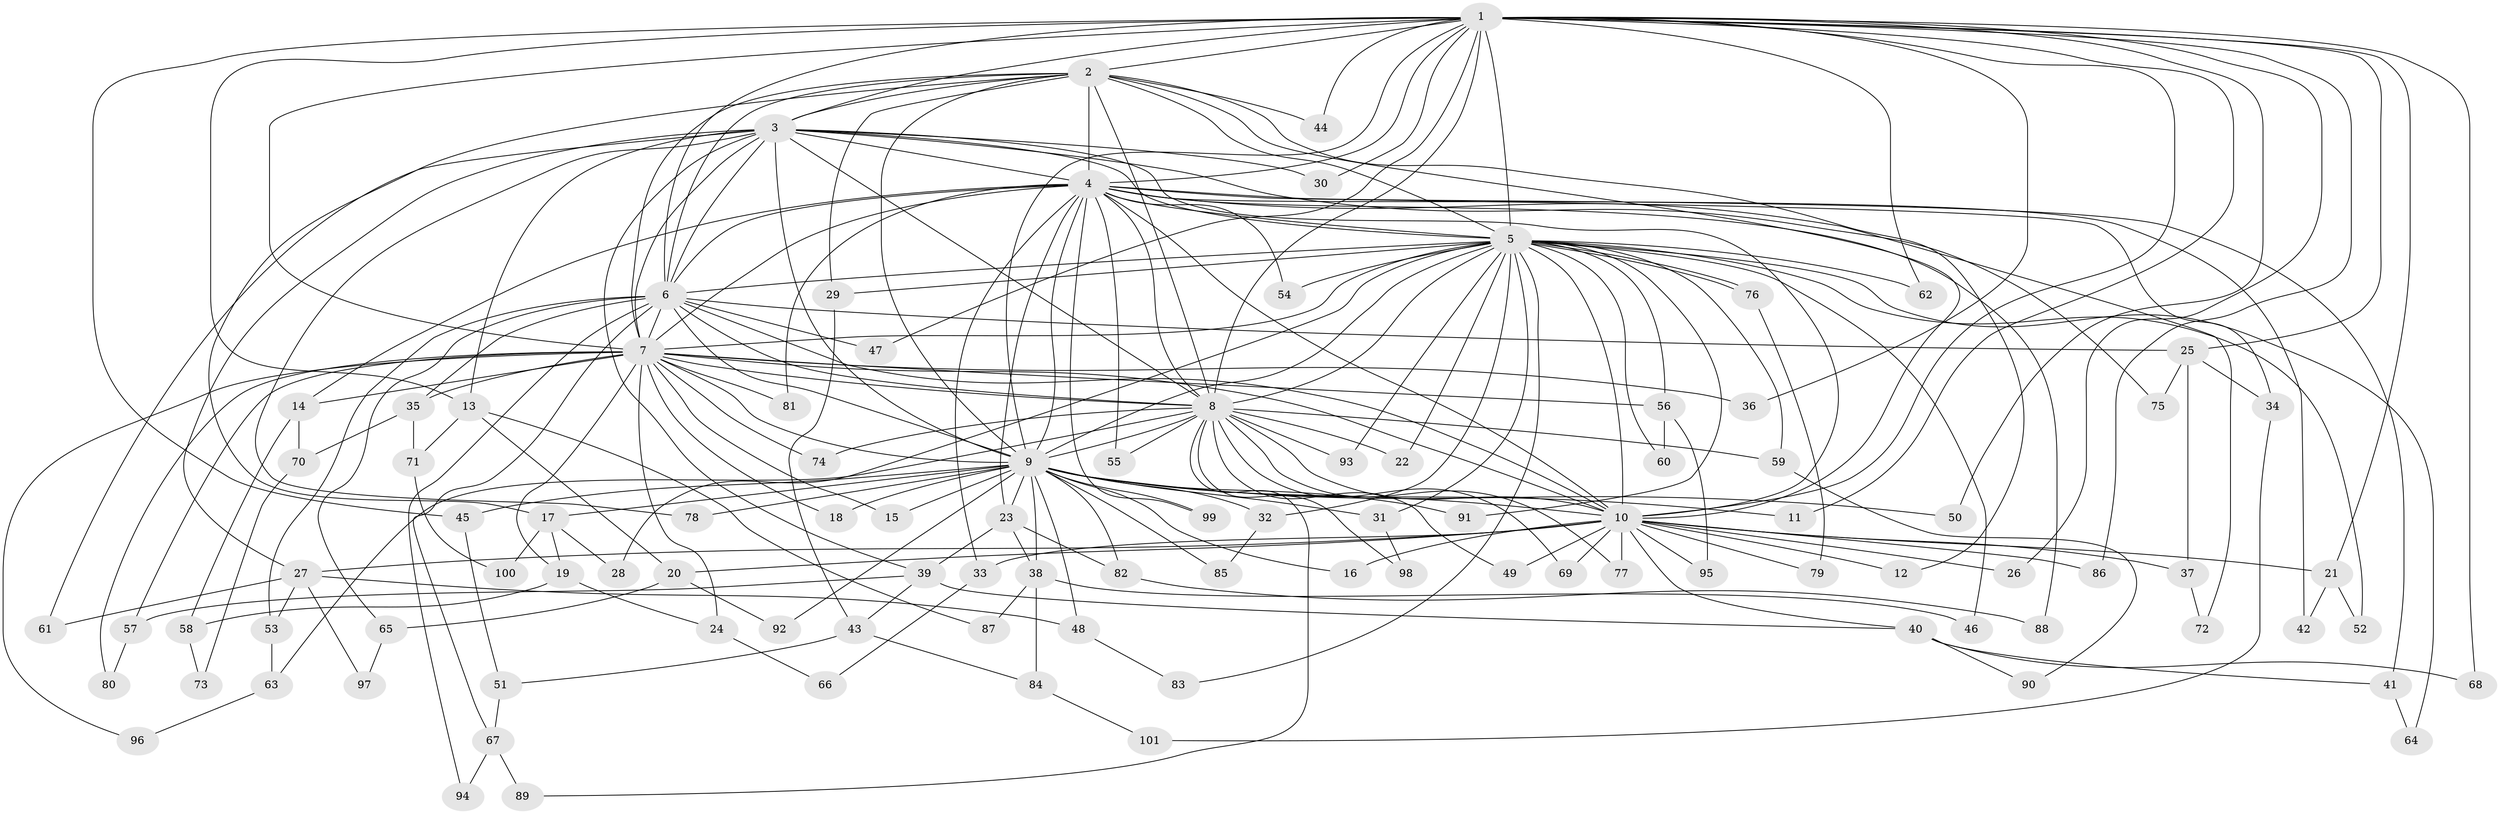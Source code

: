 // coarse degree distribution, {22: 0.0273972602739726, 12: 0.0136986301369863, 15: 0.0273972602739726, 18: 0.0136986301369863, 25: 0.0136986301369863, 19: 0.0136986301369863, 26: 0.0136986301369863, 24: 0.0136986301369863, 2: 0.4931506849315068, 6: 0.0410958904109589, 5: 0.1095890410958904, 3: 0.1643835616438356, 4: 0.0547945205479452}
// Generated by graph-tools (version 1.1) at 2025/41/03/06/25 10:41:39]
// undirected, 101 vertices, 227 edges
graph export_dot {
graph [start="1"]
  node [color=gray90,style=filled];
  1;
  2;
  3;
  4;
  5;
  6;
  7;
  8;
  9;
  10;
  11;
  12;
  13;
  14;
  15;
  16;
  17;
  18;
  19;
  20;
  21;
  22;
  23;
  24;
  25;
  26;
  27;
  28;
  29;
  30;
  31;
  32;
  33;
  34;
  35;
  36;
  37;
  38;
  39;
  40;
  41;
  42;
  43;
  44;
  45;
  46;
  47;
  48;
  49;
  50;
  51;
  52;
  53;
  54;
  55;
  56;
  57;
  58;
  59;
  60;
  61;
  62;
  63;
  64;
  65;
  66;
  67;
  68;
  69;
  70;
  71;
  72;
  73;
  74;
  75;
  76;
  77;
  78;
  79;
  80;
  81;
  82;
  83;
  84;
  85;
  86;
  87;
  88;
  89;
  90;
  91;
  92;
  93;
  94;
  95;
  96;
  97;
  98;
  99;
  100;
  101;
  1 -- 2;
  1 -- 3;
  1 -- 4;
  1 -- 5;
  1 -- 6;
  1 -- 7;
  1 -- 8;
  1 -- 9;
  1 -- 10;
  1 -- 11;
  1 -- 13;
  1 -- 21;
  1 -- 25;
  1 -- 26;
  1 -- 30;
  1 -- 36;
  1 -- 44;
  1 -- 45;
  1 -- 47;
  1 -- 50;
  1 -- 62;
  1 -- 68;
  1 -- 86;
  2 -- 3;
  2 -- 4;
  2 -- 5;
  2 -- 6;
  2 -- 7;
  2 -- 8;
  2 -- 9;
  2 -- 10;
  2 -- 12;
  2 -- 17;
  2 -- 29;
  2 -- 44;
  3 -- 4;
  3 -- 5;
  3 -- 6;
  3 -- 7;
  3 -- 8;
  3 -- 9;
  3 -- 10;
  3 -- 13;
  3 -- 27;
  3 -- 30;
  3 -- 39;
  3 -- 61;
  3 -- 75;
  3 -- 78;
  4 -- 5;
  4 -- 6;
  4 -- 7;
  4 -- 8;
  4 -- 9;
  4 -- 10;
  4 -- 14;
  4 -- 23;
  4 -- 33;
  4 -- 34;
  4 -- 41;
  4 -- 42;
  4 -- 54;
  4 -- 55;
  4 -- 72;
  4 -- 81;
  4 -- 88;
  4 -- 99;
  5 -- 6;
  5 -- 7;
  5 -- 8;
  5 -- 9;
  5 -- 10;
  5 -- 22;
  5 -- 28;
  5 -- 29;
  5 -- 31;
  5 -- 32;
  5 -- 46;
  5 -- 52;
  5 -- 54;
  5 -- 56;
  5 -- 59;
  5 -- 60;
  5 -- 62;
  5 -- 64;
  5 -- 76;
  5 -- 76;
  5 -- 83;
  5 -- 91;
  5 -- 93;
  6 -- 7;
  6 -- 8;
  6 -- 9;
  6 -- 10;
  6 -- 25;
  6 -- 35;
  6 -- 47;
  6 -- 53;
  6 -- 65;
  6 -- 67;
  6 -- 94;
  7 -- 8;
  7 -- 9;
  7 -- 10;
  7 -- 14;
  7 -- 15;
  7 -- 18;
  7 -- 19;
  7 -- 24;
  7 -- 35;
  7 -- 36;
  7 -- 56;
  7 -- 57;
  7 -- 74;
  7 -- 80;
  7 -- 81;
  7 -- 96;
  8 -- 9;
  8 -- 10;
  8 -- 22;
  8 -- 49;
  8 -- 55;
  8 -- 59;
  8 -- 63;
  8 -- 69;
  8 -- 74;
  8 -- 77;
  8 -- 89;
  8 -- 93;
  8 -- 98;
  9 -- 10;
  9 -- 11;
  9 -- 15;
  9 -- 16;
  9 -- 17;
  9 -- 18;
  9 -- 23;
  9 -- 31;
  9 -- 32;
  9 -- 38;
  9 -- 45;
  9 -- 48;
  9 -- 50;
  9 -- 78;
  9 -- 82;
  9 -- 85;
  9 -- 91;
  9 -- 92;
  9 -- 99;
  10 -- 12;
  10 -- 16;
  10 -- 20;
  10 -- 21;
  10 -- 26;
  10 -- 27;
  10 -- 33;
  10 -- 37;
  10 -- 40;
  10 -- 49;
  10 -- 69;
  10 -- 77;
  10 -- 79;
  10 -- 86;
  10 -- 95;
  13 -- 20;
  13 -- 71;
  13 -- 87;
  14 -- 58;
  14 -- 70;
  17 -- 19;
  17 -- 28;
  17 -- 100;
  19 -- 24;
  19 -- 58;
  20 -- 65;
  20 -- 92;
  21 -- 42;
  21 -- 52;
  23 -- 38;
  23 -- 39;
  23 -- 82;
  24 -- 66;
  25 -- 34;
  25 -- 37;
  25 -- 75;
  27 -- 48;
  27 -- 53;
  27 -- 61;
  27 -- 97;
  29 -- 43;
  31 -- 98;
  32 -- 85;
  33 -- 66;
  34 -- 101;
  35 -- 70;
  35 -- 71;
  37 -- 72;
  38 -- 46;
  38 -- 84;
  38 -- 87;
  39 -- 40;
  39 -- 43;
  39 -- 57;
  40 -- 41;
  40 -- 68;
  40 -- 90;
  41 -- 64;
  43 -- 51;
  43 -- 84;
  45 -- 51;
  48 -- 83;
  51 -- 67;
  53 -- 63;
  56 -- 60;
  56 -- 95;
  57 -- 80;
  58 -- 73;
  59 -- 90;
  63 -- 96;
  65 -- 97;
  67 -- 89;
  67 -- 94;
  70 -- 73;
  71 -- 100;
  76 -- 79;
  82 -- 88;
  84 -- 101;
}
